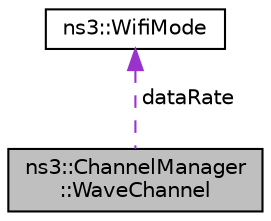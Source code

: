 digraph "ns3::ChannelManager::WaveChannel"
{
 // LATEX_PDF_SIZE
  edge [fontname="Helvetica",fontsize="10",labelfontname="Helvetica",labelfontsize="10"];
  node [fontname="Helvetica",fontsize="10",shape=record];
  Node1 [label="ns3::ChannelManager\l::WaveChannel",height=0.2,width=0.4,color="black", fillcolor="grey75", style="filled", fontcolor="black",tooltip="WaveChannel structure."];
  Node2 -> Node1 [dir="back",color="darkorchid3",fontsize="10",style="dashed",label=" dataRate" ,fontname="Helvetica"];
  Node2 [label="ns3::WifiMode",height=0.2,width=0.4,color="black", fillcolor="white", style="filled",URL="$classns3_1_1_wifi_mode.html",tooltip="represent a single transmission mode"];
}
